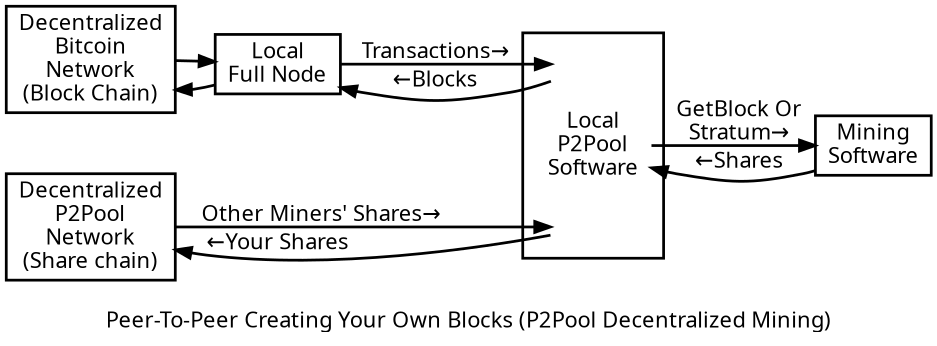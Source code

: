 digraph {

size=6.25;
rankdir=LR
//splines = ortho;
ranksep = 0.1;
nodesep = 0.2;

edge [ penwidth = 1.75, fontname="Sans" ]
node [ penwidth = 1.75, shape = "box", fontname="Sans" ]
graph [ penwidth = 1.75, fontname="Sans" ]

p2pnetwork [ label = "Decentralized\nBitcoin\nNetwork\n(Block Chain)" ]


bitcoind [ label = "Local\nFull Node"];
poolnetwork [ label = "Decentralized\nP2Pool\nNetwork\n(Share chain)" ]

subgraph cluster_p2pool {
    pool0 [ style = "invis", height = 0 ];
    p2pool_label [ label = "Local\nP2Pool\nSoftware", shape = "none" ];
    pool1 [ style = "invis", height = 0 ];
}

software [ label = "Mining\nSoftware" ]
//p2pnetwork0 -> pool0 [ label = "Transactions→" ];
//pool0 -> p2pnetwork0 [ label = "←Blocks" ];




p2pnetwork -> bitcoind [ label = "", constraint = 1 ];
bitcoind -> p2pnetwork [ label = " ", constraint = 1 ];
bitcoind -> pool0 [ constraint = 1, label = "Transactions→" ];
pool0 -> bitcoind [ constraint = false, label = "←Blocks" ];

p2pool_label -> software [ label = "GetBlock Or\nStratum→", constraint = 1 ];
software -> p2pool_label [ label = "←Shares", constraint = false ];


poolnetwork -> pool1 [ label = "               Other Miners' Shares→", labelfloat = 1, constraint = 1, minlen = 2 ];
pool1 -> poolnetwork [ label = "←Your Shares", constraint = false ];

label = " \nPeer-To-Peer Creating Your Own Blocks (P2Pool Decentralized Mining)"
}
